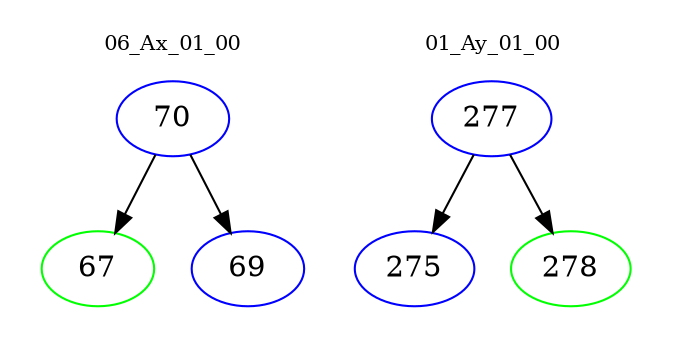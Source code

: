 digraph{
subgraph cluster_0 {
color = white
label = "06_Ax_01_00";
fontsize=10;
T0_70 [label="70", color="blue"]
T0_70 -> T0_67 [color="black"]
T0_67 [label="67", color="green"]
T0_70 -> T0_69 [color="black"]
T0_69 [label="69", color="blue"]
}
subgraph cluster_1 {
color = white
label = "01_Ay_01_00";
fontsize=10;
T1_277 [label="277", color="blue"]
T1_277 -> T1_275 [color="black"]
T1_275 [label="275", color="blue"]
T1_277 -> T1_278 [color="black"]
T1_278 [label="278", color="green"]
}
}
